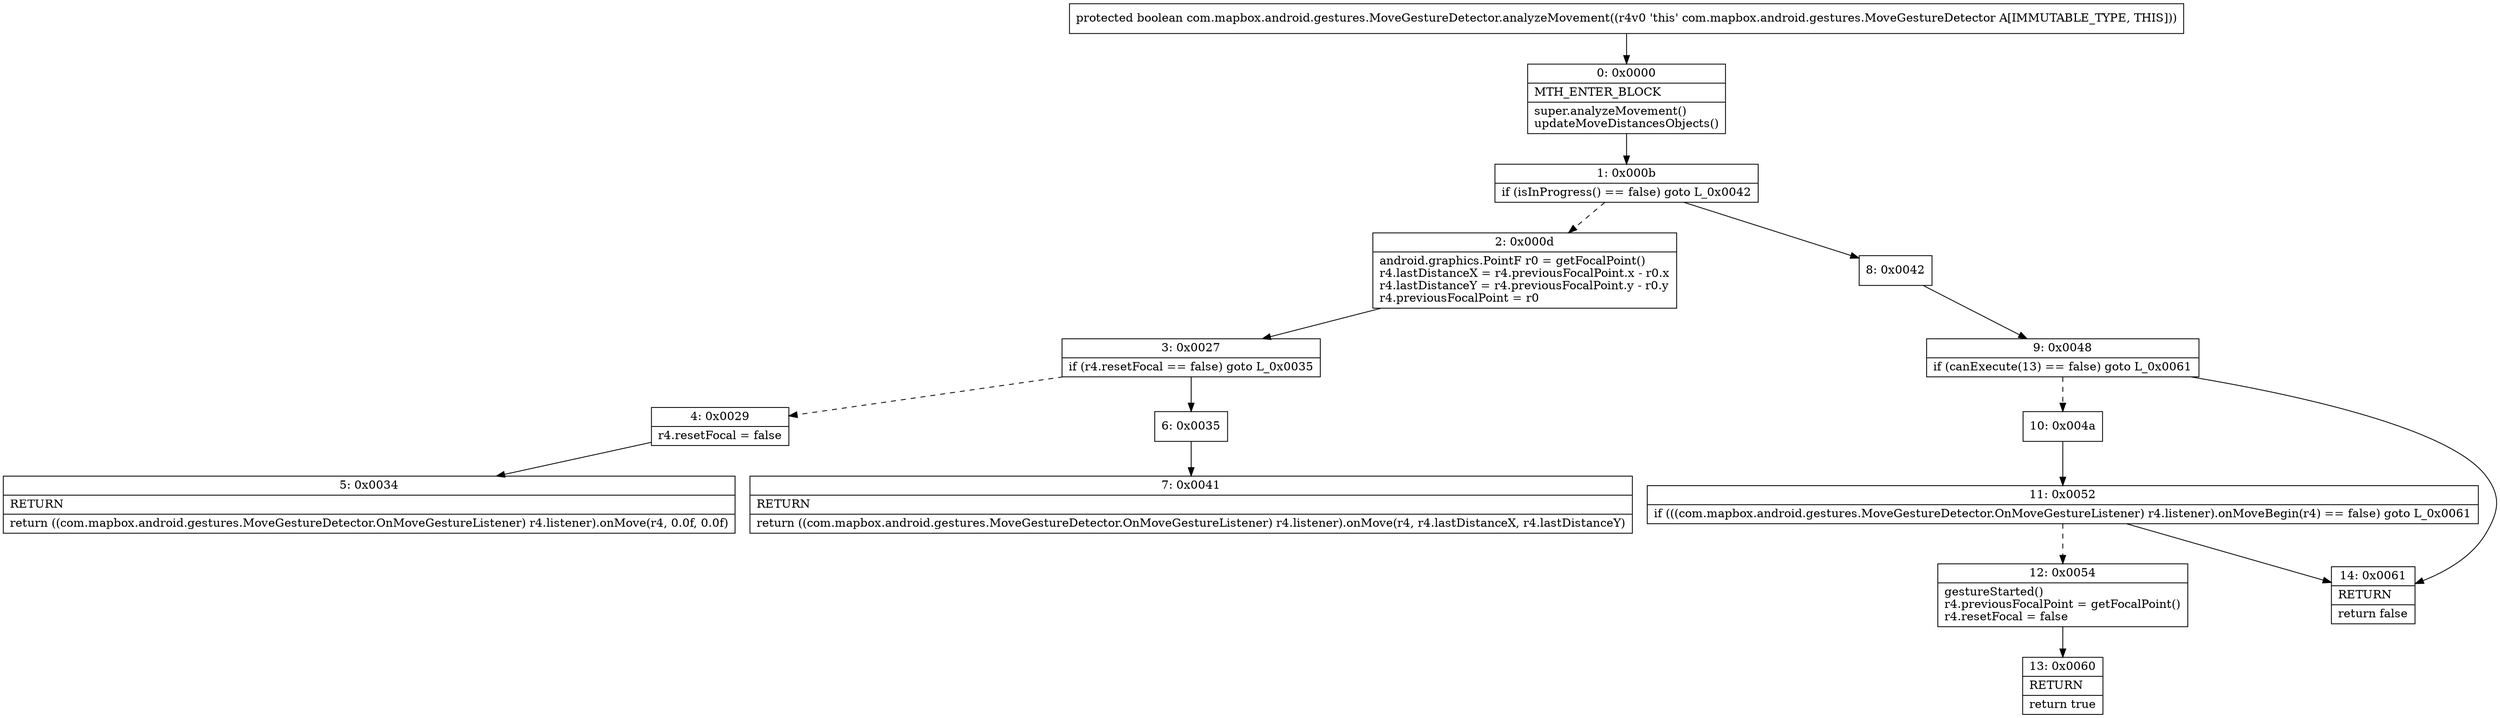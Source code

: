 digraph "CFG forcom.mapbox.android.gestures.MoveGestureDetector.analyzeMovement()Z" {
Node_0 [shape=record,label="{0\:\ 0x0000|MTH_ENTER_BLOCK\l|super.analyzeMovement()\lupdateMoveDistancesObjects()\l}"];
Node_1 [shape=record,label="{1\:\ 0x000b|if (isInProgress() == false) goto L_0x0042\l}"];
Node_2 [shape=record,label="{2\:\ 0x000d|android.graphics.PointF r0 = getFocalPoint()\lr4.lastDistanceX = r4.previousFocalPoint.x \- r0.x\lr4.lastDistanceY = r4.previousFocalPoint.y \- r0.y\lr4.previousFocalPoint = r0\l}"];
Node_3 [shape=record,label="{3\:\ 0x0027|if (r4.resetFocal == false) goto L_0x0035\l}"];
Node_4 [shape=record,label="{4\:\ 0x0029|r4.resetFocal = false\l}"];
Node_5 [shape=record,label="{5\:\ 0x0034|RETURN\l|return ((com.mapbox.android.gestures.MoveGestureDetector.OnMoveGestureListener) r4.listener).onMove(r4, 0.0f, 0.0f)\l}"];
Node_6 [shape=record,label="{6\:\ 0x0035}"];
Node_7 [shape=record,label="{7\:\ 0x0041|RETURN\l|return ((com.mapbox.android.gestures.MoveGestureDetector.OnMoveGestureListener) r4.listener).onMove(r4, r4.lastDistanceX, r4.lastDistanceY)\l}"];
Node_8 [shape=record,label="{8\:\ 0x0042}"];
Node_9 [shape=record,label="{9\:\ 0x0048|if (canExecute(13) == false) goto L_0x0061\l}"];
Node_10 [shape=record,label="{10\:\ 0x004a}"];
Node_11 [shape=record,label="{11\:\ 0x0052|if (((com.mapbox.android.gestures.MoveGestureDetector.OnMoveGestureListener) r4.listener).onMoveBegin(r4) == false) goto L_0x0061\l}"];
Node_12 [shape=record,label="{12\:\ 0x0054|gestureStarted()\lr4.previousFocalPoint = getFocalPoint()\lr4.resetFocal = false\l}"];
Node_13 [shape=record,label="{13\:\ 0x0060|RETURN\l|return true\l}"];
Node_14 [shape=record,label="{14\:\ 0x0061|RETURN\l|return false\l}"];
MethodNode[shape=record,label="{protected boolean com.mapbox.android.gestures.MoveGestureDetector.analyzeMovement((r4v0 'this' com.mapbox.android.gestures.MoveGestureDetector A[IMMUTABLE_TYPE, THIS])) }"];
MethodNode -> Node_0;
Node_0 -> Node_1;
Node_1 -> Node_2[style=dashed];
Node_1 -> Node_8;
Node_2 -> Node_3;
Node_3 -> Node_4[style=dashed];
Node_3 -> Node_6;
Node_4 -> Node_5;
Node_6 -> Node_7;
Node_8 -> Node_9;
Node_9 -> Node_10[style=dashed];
Node_9 -> Node_14;
Node_10 -> Node_11;
Node_11 -> Node_12[style=dashed];
Node_11 -> Node_14;
Node_12 -> Node_13;
}

